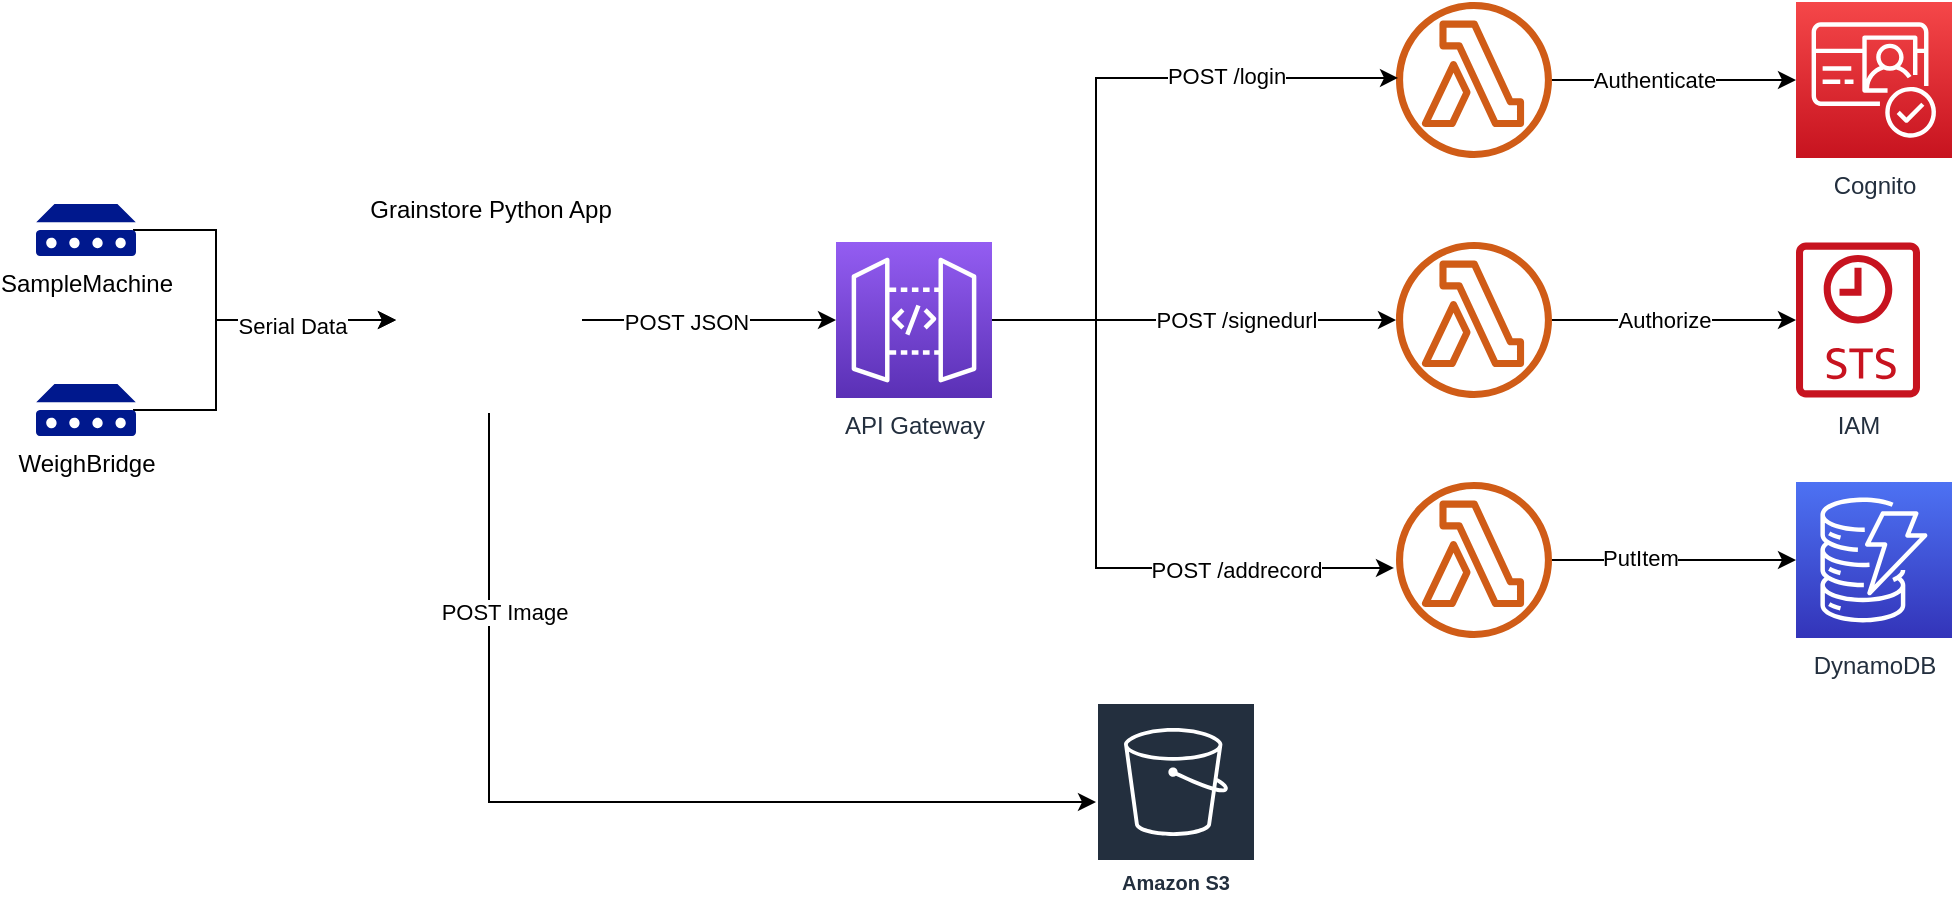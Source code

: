 <mxfile version="13.1.3" type="device"><diagram id="IAstKDybXPjxo7r5Xq_H" name="Page-1"><mxGraphModel dx="2013" dy="707" grid="1" gridSize="10" guides="1" tooltips="1" connect="1" arrows="1" fold="1" page="1" pageScale="1" pageWidth="827" pageHeight="1169" math="0" shadow="0"><root><mxCell id="0"/><mxCell id="1" parent="0"/><mxCell id="4mXiEyAPAXToNuQhWAy--12" style="edgeStyle=orthogonalEdgeStyle;rounded=0;orthogonalLoop=1;jettySize=auto;html=1;" edge="1" parent="1" source="4mXiEyAPAXToNuQhWAy--1" target="4mXiEyAPAXToNuQhWAy--11"><mxGeometry relative="1" as="geometry"/></mxCell><mxCell id="4mXiEyAPAXToNuQhWAy--17" value="Authenticate" style="edgeLabel;html=1;align=center;verticalAlign=middle;resizable=0;points=[];" vertex="1" connectable="0" parent="4mXiEyAPAXToNuQhWAy--12"><mxGeometry x="-0.164" relative="1" as="geometry"><mxPoint as="offset"/></mxGeometry></mxCell><mxCell id="4mXiEyAPAXToNuQhWAy--1" value="" style="outlineConnect=0;fontColor=#232F3E;gradientColor=none;fillColor=#D05C17;strokeColor=none;dashed=0;verticalLabelPosition=bottom;verticalAlign=top;align=center;html=1;fontSize=12;fontStyle=0;aspect=fixed;pointerEvents=1;shape=mxgraph.aws4.lambda_function;" vertex="1" parent="1"><mxGeometry x="510" y="150" width="78" height="78" as="geometry"/></mxCell><mxCell id="4mXiEyAPAXToNuQhWAy--14" style="edgeStyle=orthogonalEdgeStyle;rounded=0;orthogonalLoop=1;jettySize=auto;html=1;" edge="1" parent="1" source="4mXiEyAPAXToNuQhWAy--2" target="4mXiEyAPAXToNuQhWAy--13"><mxGeometry relative="1" as="geometry"/></mxCell><mxCell id="4mXiEyAPAXToNuQhWAy--18" value="Authorize" style="edgeLabel;html=1;align=center;verticalAlign=middle;resizable=0;points=[];" vertex="1" connectable="0" parent="4mXiEyAPAXToNuQhWAy--14"><mxGeometry y="-5" relative="1" as="geometry"><mxPoint x="-5" y="-5" as="offset"/></mxGeometry></mxCell><mxCell id="4mXiEyAPAXToNuQhWAy--2" value="" style="outlineConnect=0;fontColor=#232F3E;gradientColor=none;fillColor=#D05C17;strokeColor=none;dashed=0;verticalLabelPosition=bottom;verticalAlign=top;align=center;html=1;fontSize=12;fontStyle=0;aspect=fixed;pointerEvents=1;shape=mxgraph.aws4.lambda_function;" vertex="1" parent="1"><mxGeometry x="510" y="270" width="78" height="78" as="geometry"/></mxCell><mxCell id="4mXiEyAPAXToNuQhWAy--16" style="edgeStyle=orthogonalEdgeStyle;rounded=0;orthogonalLoop=1;jettySize=auto;html=1;" edge="1" parent="1" source="4mXiEyAPAXToNuQhWAy--3" target="4mXiEyAPAXToNuQhWAy--15"><mxGeometry relative="1" as="geometry"/></mxCell><mxCell id="4mXiEyAPAXToNuQhWAy--19" value="PutItem" style="edgeLabel;html=1;align=center;verticalAlign=middle;resizable=0;points=[];" vertex="1" connectable="0" parent="4mXiEyAPAXToNuQhWAy--16"><mxGeometry x="-0.279" y="1" relative="1" as="geometry"><mxPoint as="offset"/></mxGeometry></mxCell><mxCell id="4mXiEyAPAXToNuQhWAy--3" value="" style="outlineConnect=0;fontColor=#232F3E;gradientColor=none;fillColor=#D05C17;strokeColor=none;dashed=0;verticalLabelPosition=bottom;verticalAlign=top;align=center;html=1;fontSize=12;fontStyle=0;aspect=fixed;pointerEvents=1;shape=mxgraph.aws4.lambda_function;" vertex="1" parent="1"><mxGeometry x="510" y="390" width="78" height="78" as="geometry"/></mxCell><mxCell id="4mXiEyAPAXToNuQhWAy--5" style="edgeStyle=orthogonalEdgeStyle;rounded=0;orthogonalLoop=1;jettySize=auto;html=1;entryX=0.013;entryY=0.487;entryDx=0;entryDy=0;entryPerimeter=0;" edge="1" parent="1" source="4mXiEyAPAXToNuQhWAy--4" target="4mXiEyAPAXToNuQhWAy--1"><mxGeometry relative="1" as="geometry"><Array as="points"><mxPoint x="360" y="309"/><mxPoint x="360" y="188"/></Array></mxGeometry></mxCell><mxCell id="4mXiEyAPAXToNuQhWAy--9" value="POST /login" style="edgeLabel;html=1;align=center;verticalAlign=middle;resizable=0;points=[];" vertex="1" connectable="0" parent="4mXiEyAPAXToNuQhWAy--5"><mxGeometry x="0.469" y="1" relative="1" as="geometry"><mxPoint as="offset"/></mxGeometry></mxCell><mxCell id="4mXiEyAPAXToNuQhWAy--6" style="edgeStyle=orthogonalEdgeStyle;rounded=0;orthogonalLoop=1;jettySize=auto;html=1;" edge="1" parent="1" source="4mXiEyAPAXToNuQhWAy--4" target="4mXiEyAPAXToNuQhWAy--2"><mxGeometry relative="1" as="geometry"/></mxCell><mxCell id="4mXiEyAPAXToNuQhWAy--8" value="POST /signedurl" style="edgeLabel;html=1;align=center;verticalAlign=middle;resizable=0;points=[];" vertex="1" connectable="0" parent="4mXiEyAPAXToNuQhWAy--6"><mxGeometry x="0.406" relative="1" as="geometry"><mxPoint x="-20" as="offset"/></mxGeometry></mxCell><mxCell id="4mXiEyAPAXToNuQhWAy--7" style="edgeStyle=orthogonalEdgeStyle;rounded=0;orthogonalLoop=1;jettySize=auto;html=1;entryX=-0.013;entryY=0.551;entryDx=0;entryDy=0;entryPerimeter=0;" edge="1" parent="1" source="4mXiEyAPAXToNuQhWAy--4" target="4mXiEyAPAXToNuQhWAy--3"><mxGeometry relative="1" as="geometry"><Array as="points"><mxPoint x="360" y="309"/><mxPoint x="360" y="433"/></Array></mxGeometry></mxCell><mxCell id="4mXiEyAPAXToNuQhWAy--10" value="POST /addrecord" style="edgeLabel;html=1;align=center;verticalAlign=middle;resizable=0;points=[];" vertex="1" connectable="0" parent="4mXiEyAPAXToNuQhWAy--7"><mxGeometry x="0.428" y="-1" relative="1" as="geometry"><mxPoint x="14" as="offset"/></mxGeometry></mxCell><mxCell id="4mXiEyAPAXToNuQhWAy--4" value="API Gateway" style="outlineConnect=0;fontColor=#232F3E;gradientColor=#945DF2;gradientDirection=north;fillColor=#5A30B5;strokeColor=#ffffff;dashed=0;verticalLabelPosition=bottom;verticalAlign=top;align=center;html=1;fontSize=12;fontStyle=0;aspect=fixed;shape=mxgraph.aws4.resourceIcon;resIcon=mxgraph.aws4.api_gateway;" vertex="1" parent="1"><mxGeometry x="230" y="270" width="78" height="78" as="geometry"/></mxCell><mxCell id="4mXiEyAPAXToNuQhWAy--11" value="Cognito" style="outlineConnect=0;fontColor=#232F3E;gradientColor=#F54749;gradientDirection=north;fillColor=#C7131F;strokeColor=#ffffff;dashed=0;verticalLabelPosition=bottom;verticalAlign=top;align=center;html=1;fontSize=12;fontStyle=0;aspect=fixed;shape=mxgraph.aws4.resourceIcon;resIcon=mxgraph.aws4.cognito;" vertex="1" parent="1"><mxGeometry x="710" y="150" width="78" height="78" as="geometry"/></mxCell><mxCell id="4mXiEyAPAXToNuQhWAy--13" value="IAM" style="outlineConnect=0;fontColor=#232F3E;gradientColor=none;fillColor=#C7131F;strokeColor=none;dashed=0;verticalLabelPosition=bottom;verticalAlign=top;align=center;html=1;fontSize=12;fontStyle=0;aspect=fixed;pointerEvents=1;shape=mxgraph.aws4.sts_alternate;" vertex="1" parent="1"><mxGeometry x="710" y="270" width="62" height="78" as="geometry"/></mxCell><mxCell id="4mXiEyAPAXToNuQhWAy--15" value="DynamoDB" style="outlineConnect=0;fontColor=#232F3E;gradientColor=#4D72F3;gradientDirection=north;fillColor=#3334B9;strokeColor=#ffffff;dashed=0;verticalLabelPosition=bottom;verticalAlign=top;align=center;html=1;fontSize=12;fontStyle=0;aspect=fixed;shape=mxgraph.aws4.resourceIcon;resIcon=mxgraph.aws4.dynamodb;" vertex="1" parent="1"><mxGeometry x="710" y="390" width="78" height="78" as="geometry"/></mxCell><mxCell id="4mXiEyAPAXToNuQhWAy--21" style="edgeStyle=orthogonalEdgeStyle;rounded=0;orthogonalLoop=1;jettySize=auto;html=1;" edge="1" parent="1" source="4mXiEyAPAXToNuQhWAy--20" target="4mXiEyAPAXToNuQhWAy--4"><mxGeometry relative="1" as="geometry"/></mxCell><mxCell id="4mXiEyAPAXToNuQhWAy--22" value="POST JSON" style="edgeLabel;html=1;align=center;verticalAlign=middle;resizable=0;points=[];" vertex="1" connectable="0" parent="4mXiEyAPAXToNuQhWAy--21"><mxGeometry x="-0.181" y="-1" relative="1" as="geometry"><mxPoint as="offset"/></mxGeometry></mxCell><mxCell id="4mXiEyAPAXToNuQhWAy--25" style="edgeStyle=orthogonalEdgeStyle;rounded=0;orthogonalLoop=1;jettySize=auto;html=1;entryX=0.97;entryY=0.5;entryDx=0;entryDy=0;entryPerimeter=0;startArrow=classic;startFill=1;endArrow=none;endFill=0;" edge="1" parent="1" source="4mXiEyAPAXToNuQhWAy--20" target="4mXiEyAPAXToNuQhWAy--24"><mxGeometry relative="1" as="geometry"><Array as="points"><mxPoint x="-80" y="309"/><mxPoint x="-80" y="264"/></Array></mxGeometry></mxCell><mxCell id="4mXiEyAPAXToNuQhWAy--26" style="edgeStyle=orthogonalEdgeStyle;rounded=0;orthogonalLoop=1;jettySize=auto;html=1;entryX=0.97;entryY=0.5;entryDx=0;entryDy=0;entryPerimeter=0;endArrow=none;endFill=0;startArrow=classic;startFill=1;" edge="1" parent="1" source="4mXiEyAPAXToNuQhWAy--20" target="4mXiEyAPAXToNuQhWAy--23"><mxGeometry relative="1" as="geometry"><mxPoint x="-70" y="360" as="targetPoint"/><Array as="points"><mxPoint x="-80" y="309"/><mxPoint x="-80" y="354"/></Array></mxGeometry></mxCell><mxCell id="4mXiEyAPAXToNuQhWAy--27" value="Serial Data" style="edgeLabel;html=1;align=center;verticalAlign=middle;resizable=0;points=[];" vertex="1" connectable="0" parent="4mXiEyAPAXToNuQhWAy--26"><mxGeometry x="-0.411" y="3" relative="1" as="geometry"><mxPoint as="offset"/></mxGeometry></mxCell><mxCell id="4mXiEyAPAXToNuQhWAy--29" style="edgeStyle=orthogonalEdgeStyle;rounded=0;orthogonalLoop=1;jettySize=auto;html=1;startArrow=none;startFill=0;endArrow=classic;endFill=1;" edge="1" parent="1" source="4mXiEyAPAXToNuQhWAy--20" target="4mXiEyAPAXToNuQhWAy--28"><mxGeometry relative="1" as="geometry"><Array as="points"><mxPoint x="57" y="550"/></Array></mxGeometry></mxCell><mxCell id="4mXiEyAPAXToNuQhWAy--30" value="POST Image" style="edgeLabel;html=1;align=center;verticalAlign=middle;resizable=0;points=[];" vertex="1" connectable="0" parent="4mXiEyAPAXToNuQhWAy--29"><mxGeometry x="-0.219" y="96" relative="1" as="geometry"><mxPoint x="7.5" y="0.5" as="offset"/></mxGeometry></mxCell><mxCell id="4mXiEyAPAXToNuQhWAy--20" value="Grainstore Python App" style="shape=image;html=1;verticalAlign=bottom;verticalLabelPosition=top;labelBackgroundColor=#ffffff;imageAspect=0;aspect=fixed;image=https://cdn4.iconfinder.com/data/icons/logos-and-brands/512/267_Python_logo-128.png;labelPosition=center;align=center;" vertex="1" parent="1"><mxGeometry x="10" y="262.5" width="93" height="93" as="geometry"/></mxCell><mxCell id="4mXiEyAPAXToNuQhWAy--23" value="WeighBridge" style="aspect=fixed;pointerEvents=1;shadow=0;dashed=0;html=1;strokeColor=none;labelPosition=center;verticalLabelPosition=bottom;verticalAlign=top;align=center;fillColor=#00188D;shape=mxgraph.mscae.enterprise.device" vertex="1" parent="1"><mxGeometry x="-170" y="341" width="50" height="26" as="geometry"/></mxCell><mxCell id="4mXiEyAPAXToNuQhWAy--24" value="SampleMachine" style="aspect=fixed;pointerEvents=1;shadow=0;dashed=0;html=1;strokeColor=none;labelPosition=center;verticalLabelPosition=bottom;verticalAlign=top;align=center;fillColor=#00188D;shape=mxgraph.mscae.enterprise.device" vertex="1" parent="1"><mxGeometry x="-170" y="251" width="50" height="26" as="geometry"/></mxCell><mxCell id="4mXiEyAPAXToNuQhWAy--28" value="Amazon S3" style="outlineConnect=0;fontColor=#232F3E;gradientColor=none;strokeColor=#ffffff;fillColor=#232F3E;dashed=0;verticalLabelPosition=middle;verticalAlign=bottom;align=center;html=1;whiteSpace=wrap;fontSize=10;fontStyle=1;spacing=3;shape=mxgraph.aws4.productIcon;prIcon=mxgraph.aws4.s3;" vertex="1" parent="1"><mxGeometry x="360" y="500" width="80" height="100" as="geometry"/></mxCell></root></mxGraphModel></diagram></mxfile>
